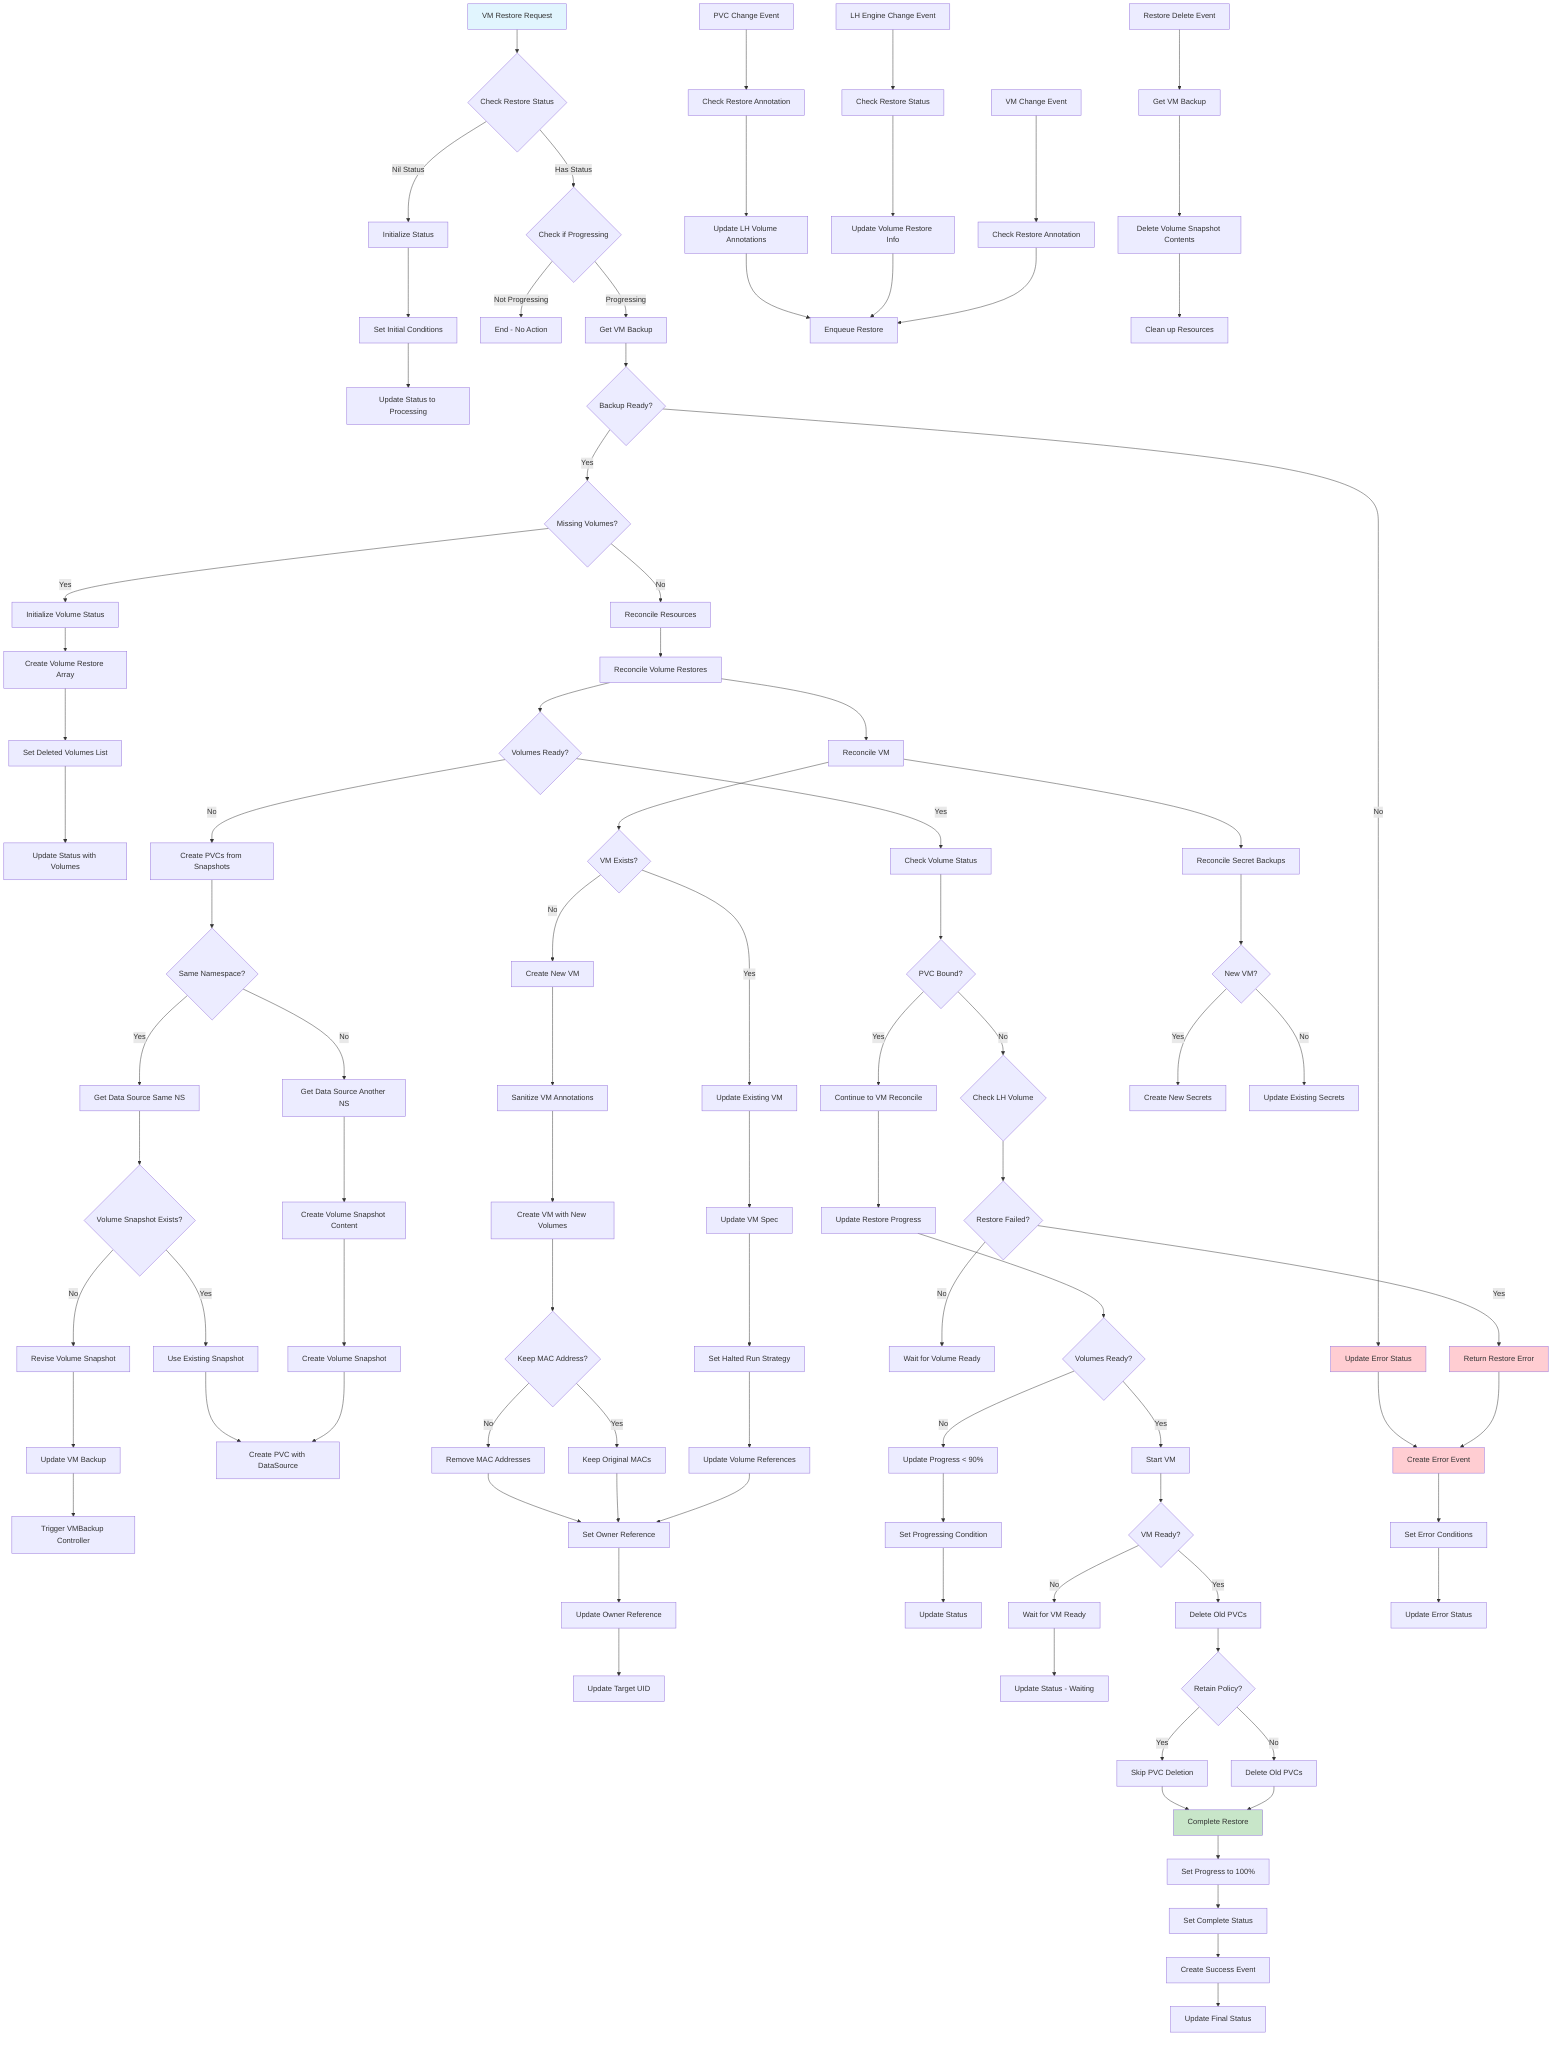 flowchart TD
    A[VM Restore Request] --> B{Check Restore Status}
    B -->|Nil Status| C[Initialize Status]
    B -->|Has Status| D{Check if Progressing}
    
    C --> E[Set Initial Conditions]
    E --> F[Update Status to Processing]
    
    D -->|Not Progressing| Z[End - No Action]
    D -->|Progressing| G[Get VM Backup]
    
    G --> H{Backup Ready?}
    H -->|No| ERROR1[Update Error Status]
    H -->|Yes| I{Missing Volumes?}
    
    I -->|Yes| J[Initialize Volume Status]
    I -->|No| K[Reconcile Resources]
    
    J --> L[Create Volume Restore Array]
    L --> M[Set Deleted Volumes List]
    M --> N[Update Status with Volumes]
    
    K --> O[Reconcile Volume Restores]
    O --> P[Reconcile VM]
    P --> Q[Reconcile Secret Backups]
    
    O --> R{Volumes Ready?}
    R -->|No| S[Create PVCs from Snapshots]
    R -->|Yes| T[Check Volume Status]
    
    S --> S1{Same Namespace?}
    S1 -->|Yes| S2[Get Data Source Same NS]
    S1 -->|No| S3[Get Data Source Another NS]
    
    S2 --> S4{Volume Snapshot Exists?}
    S4 -->|No| S5[Revise Volume Snapshot]
    S4 -->|Yes| S6[Use Existing Snapshot]
    
    S3 --> S7[Create Volume Snapshot Content]
    S7 --> S8[Create Volume Snapshot]
    
    S5 --> S9[Update VM Backup]
    S9 --> S10[Trigger VMBackup Controller]
    
    S6 --> S11[Create PVC with DataSource]
    S8 --> S11
    
    T --> T1{PVC Bound?}
    T1 -->|No| T2{Check LH Volume}
    T1 -->|Yes| U[Continue to VM Reconcile]
    
    T2 --> T3{Restore Failed?}
    T3 -->|Yes| ERROR2[Return Restore Error]
    T3 -->|No| T4[Wait for Volume Ready]
    
    P --> V{VM Exists?}
    V -->|No| W[Create New VM]
    V -->|Yes| X[Update Existing VM]
    
    W --> W1[Sanitize VM Annotations]
    W1 --> W2[Create VM with New Volumes]
    W2 --> W3{Keep MAC Address?}
    W3 -->|No| W4[Remove MAC Addresses]
    W3 -->|Yes| W5[Keep Original MACs]
    W4 --> Y[Set Owner Reference]
    W5 --> Y
    
    X --> X1[Update VM Spec]
    X1 --> X2[Set Halted Run Strategy]
    X2 --> X3[Update Volume References]
    X3 --> Y
    
    Q --> Q1{New VM?}
    Q1 -->|Yes| Q2[Create New Secrets]
    Q1 -->|No| Q3[Update Existing Secrets]
    
    Y --> AA[Update Owner Reference]
    AA --> BB[Update Target UID]
    
    U --> CC[Update Restore Progress]
    CC --> DD{Volumes Ready?}
    DD -->|No| EE[Update Progress < 90%]
    DD -->|Yes| FF[Start VM]
    
    EE --> GG[Set Progressing Condition]
    GG --> HH[Update Status]
    
    FF --> II{VM Ready?}
    II -->|No| JJ[Wait for VM Ready]
    II -->|Yes| KK[Delete Old PVCs]
    
    JJ --> LL[Update Status - Waiting]
    
    KK --> MM{Retain Policy?}
    MM -->|Yes| NN[Skip PVC Deletion]
    MM -->|No| OO[Delete Old PVCs]
    
    NN --> PP[Complete Restore]
    OO --> PP
    
    PP --> QQ[Set Progress to 100%]
    QQ --> RR[Set Complete Status]
    RR --> SS[Create Success Event]
    SS --> TT[Update Final Status]
    
    ERROR1 --> UU[Create Error Event]
    ERROR2 --> UU
    UU --> VV[Set Error Conditions]
    VV --> WW[Update Error Status]
    
    %% Event Handlers
    XX[PVC Change Event] --> YY[Check Restore Annotation]
    YY --> ZZ[Update LH Volume Annotations]
    ZZ --> AAA[Enqueue Restore]
    
    BBB[LH Engine Change Event] --> CCC[Check Restore Status]
    CCC --> DDD[Update Volume Restore Info]
    DDD --> AAA
    
    EEE[VM Change Event] --> FFF[Check Restore Annotation]
    FFF --> AAA
    
    %% Cleanup
    GGG[Restore Delete Event] --> HHH[Get VM Backup]
    HHH --> III[Delete Volume Snapshot Contents]
    III --> JJJ[Clean up Resources]
    
    style A fill:#e1f5fe
    style PP fill:#c8e6c9
    style ERROR1 fill:#ffcdd2
    style ERROR2 fill:#ffcdd2
    style UU fill:#ffcdd2